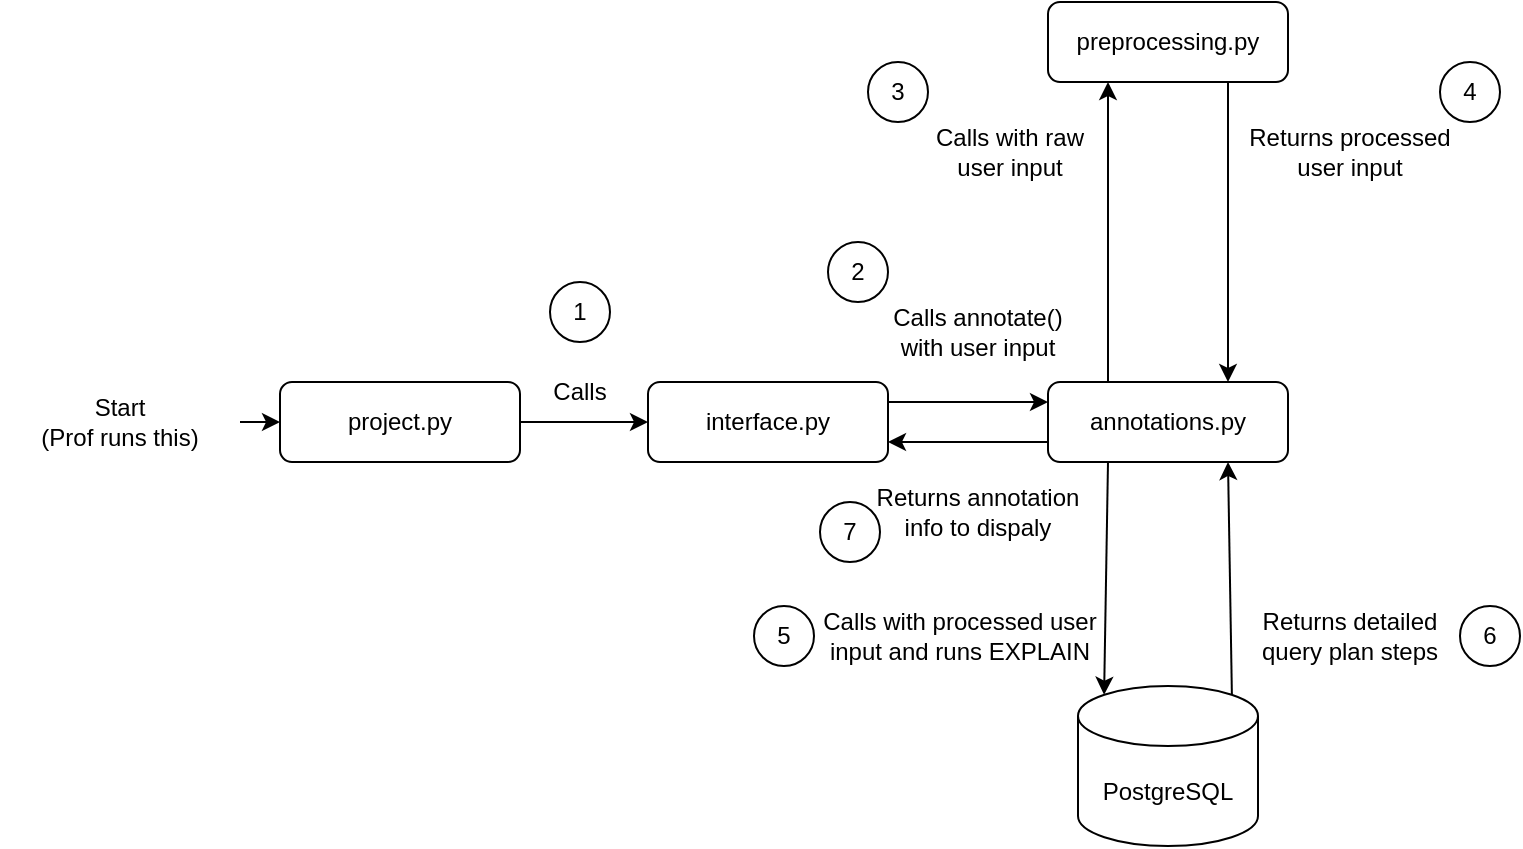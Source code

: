<mxfile>
    <diagram id="muf28aytPkdfOJe3wwSK" name="Page-1">
        <mxGraphModel dx="755" dy="535" grid="1" gridSize="10" guides="1" tooltips="1" connect="1" arrows="1" fold="1" page="1" pageScale="1" pageWidth="850" pageHeight="1100" math="0" shadow="0">
            <root>
                <mxCell id="0"/>
                <mxCell id="1" parent="0"/>
                <mxCell id="6" style="edgeStyle=none;html=1;exitX=1;exitY=0.5;exitDx=0;exitDy=0;entryX=0;entryY=0.5;entryDx=0;entryDy=0;" edge="1" parent="1" source="2" target="3">
                    <mxGeometry relative="1" as="geometry"/>
                </mxCell>
                <mxCell id="2" value="project.py" style="rounded=1;whiteSpace=wrap;html=1;" vertex="1" parent="1">
                    <mxGeometry x="200" y="200" width="120" height="40" as="geometry"/>
                </mxCell>
                <mxCell id="12" style="edgeStyle=none;html=1;exitX=1;exitY=0.25;exitDx=0;exitDy=0;entryX=0;entryY=0.25;entryDx=0;entryDy=0;" edge="1" parent="1" source="3" target="4">
                    <mxGeometry relative="1" as="geometry"/>
                </mxCell>
                <mxCell id="3" value="interface.py" style="rounded=1;whiteSpace=wrap;html=1;" vertex="1" parent="1">
                    <mxGeometry x="384" y="200" width="120" height="40" as="geometry"/>
                </mxCell>
                <mxCell id="13" style="edgeStyle=none;html=1;exitX=0;exitY=0.75;exitDx=0;exitDy=0;entryX=1;entryY=0.75;entryDx=0;entryDy=0;" edge="1" parent="1" source="4" target="3">
                    <mxGeometry relative="1" as="geometry"/>
                </mxCell>
                <mxCell id="20" style="edgeStyle=none;html=1;exitX=0.25;exitY=0;exitDx=0;exitDy=0;entryX=0.25;entryY=1;entryDx=0;entryDy=0;" edge="1" parent="1" source="4" target="5">
                    <mxGeometry relative="1" as="geometry"/>
                </mxCell>
                <mxCell id="23" style="edgeStyle=none;html=1;exitX=0.25;exitY=1;exitDx=0;exitDy=0;entryX=0.145;entryY=0;entryDx=0;entryDy=4.35;entryPerimeter=0;" edge="1" parent="1" source="4" target="22">
                    <mxGeometry relative="1" as="geometry"/>
                </mxCell>
                <mxCell id="4" value="annotations.py" style="rounded=1;whiteSpace=wrap;html=1;" vertex="1" parent="1">
                    <mxGeometry x="584" y="200" width="120" height="40" as="geometry"/>
                </mxCell>
                <mxCell id="21" style="edgeStyle=none;html=1;exitX=0.75;exitY=1;exitDx=0;exitDy=0;entryX=0.75;entryY=0;entryDx=0;entryDy=0;" edge="1" parent="1" source="5" target="4">
                    <mxGeometry relative="1" as="geometry"/>
                </mxCell>
                <mxCell id="5" value="preprocessing.py" style="rounded=1;whiteSpace=wrap;html=1;" vertex="1" parent="1">
                    <mxGeometry x="584" y="10" width="120" height="40" as="geometry"/>
                </mxCell>
                <mxCell id="7" value="Calls" style="text;html=1;strokeColor=none;fillColor=none;align=center;verticalAlign=middle;whiteSpace=wrap;rounded=0;" vertex="1" parent="1">
                    <mxGeometry x="320" y="190" width="60" height="30" as="geometry"/>
                </mxCell>
                <mxCell id="9" style="edgeStyle=none;html=1;exitX=1;exitY=0.5;exitDx=0;exitDy=0;entryX=0;entryY=0.5;entryDx=0;entryDy=0;" edge="1" parent="1" source="8" target="2">
                    <mxGeometry relative="1" as="geometry"/>
                </mxCell>
                <mxCell id="8" value="Start &lt;br&gt;(Prof runs this)" style="text;html=1;strokeColor=none;fillColor=none;align=center;verticalAlign=middle;whiteSpace=wrap;rounded=0;" vertex="1" parent="1">
                    <mxGeometry x="60" y="205" width="120" height="30" as="geometry"/>
                </mxCell>
                <mxCell id="14" value="Calls annotate() with user input" style="text;html=1;strokeColor=none;fillColor=none;align=center;verticalAlign=middle;whiteSpace=wrap;rounded=0;" vertex="1" parent="1">
                    <mxGeometry x="494" y="160" width="110" height="30" as="geometry"/>
                </mxCell>
                <mxCell id="15" value="Returns annotation info to dispaly" style="text;html=1;strokeColor=none;fillColor=none;align=center;verticalAlign=middle;whiteSpace=wrap;rounded=0;" vertex="1" parent="1">
                    <mxGeometry x="494" y="250" width="110" height="30" as="geometry"/>
                </mxCell>
                <mxCell id="18" value="Calls with raw user input" style="text;html=1;strokeColor=none;fillColor=none;align=center;verticalAlign=middle;whiteSpace=wrap;rounded=0;" vertex="1" parent="1">
                    <mxGeometry x="520" y="70" width="90" height="30" as="geometry"/>
                </mxCell>
                <mxCell id="19" value="Returns processed user input" style="text;html=1;strokeColor=none;fillColor=none;align=center;verticalAlign=middle;whiteSpace=wrap;rounded=0;" vertex="1" parent="1">
                    <mxGeometry x="680" y="70" width="110" height="30" as="geometry"/>
                </mxCell>
                <mxCell id="24" style="edgeStyle=none;html=1;exitX=0.855;exitY=0;exitDx=0;exitDy=4.35;exitPerimeter=0;entryX=0.75;entryY=1;entryDx=0;entryDy=0;" edge="1" parent="1" source="22" target="4">
                    <mxGeometry relative="1" as="geometry"/>
                </mxCell>
                <mxCell id="22" value="PostgreSQL" style="shape=cylinder3;whiteSpace=wrap;html=1;boundedLbl=1;backgroundOutline=1;size=15;" vertex="1" parent="1">
                    <mxGeometry x="599" y="352" width="90" height="80" as="geometry"/>
                </mxCell>
                <mxCell id="25" value="Calls with processed user input and runs EXPLAIN" style="text;html=1;strokeColor=none;fillColor=none;align=center;verticalAlign=middle;whiteSpace=wrap;rounded=0;" vertex="1" parent="1">
                    <mxGeometry x="470" y="312" width="140" height="30" as="geometry"/>
                </mxCell>
                <mxCell id="26" value="Returns detailed query plan steps" style="text;html=1;strokeColor=none;fillColor=none;align=center;verticalAlign=middle;whiteSpace=wrap;rounded=0;" vertex="1" parent="1">
                    <mxGeometry x="680" y="312" width="110" height="30" as="geometry"/>
                </mxCell>
                <mxCell id="28" value="1" style="ellipse;whiteSpace=wrap;html=1;aspect=fixed;" vertex="1" parent="1">
                    <mxGeometry x="335" y="150" width="30" height="30" as="geometry"/>
                </mxCell>
                <mxCell id="32" value="7" style="ellipse;whiteSpace=wrap;html=1;aspect=fixed;" vertex="1" parent="1">
                    <mxGeometry x="470" y="260" width="30" height="30" as="geometry"/>
                </mxCell>
                <mxCell id="33" value="6" style="ellipse;whiteSpace=wrap;html=1;aspect=fixed;" vertex="1" parent="1">
                    <mxGeometry x="790" y="312" width="30" height="30" as="geometry"/>
                </mxCell>
                <mxCell id="34" value="5" style="ellipse;whiteSpace=wrap;html=1;aspect=fixed;" vertex="1" parent="1">
                    <mxGeometry x="437" y="312" width="30" height="30" as="geometry"/>
                </mxCell>
                <mxCell id="35" value="4" style="ellipse;whiteSpace=wrap;html=1;aspect=fixed;" vertex="1" parent="1">
                    <mxGeometry x="780" y="40" width="30" height="30" as="geometry"/>
                </mxCell>
                <mxCell id="36" value="3" style="ellipse;whiteSpace=wrap;html=1;aspect=fixed;" vertex="1" parent="1">
                    <mxGeometry x="494" y="40" width="30" height="30" as="geometry"/>
                </mxCell>
                <mxCell id="37" value="2" style="ellipse;whiteSpace=wrap;html=1;aspect=fixed;" vertex="1" parent="1">
                    <mxGeometry x="474" y="130" width="30" height="30" as="geometry"/>
                </mxCell>
            </root>
        </mxGraphModel>
    </diagram>
</mxfile>